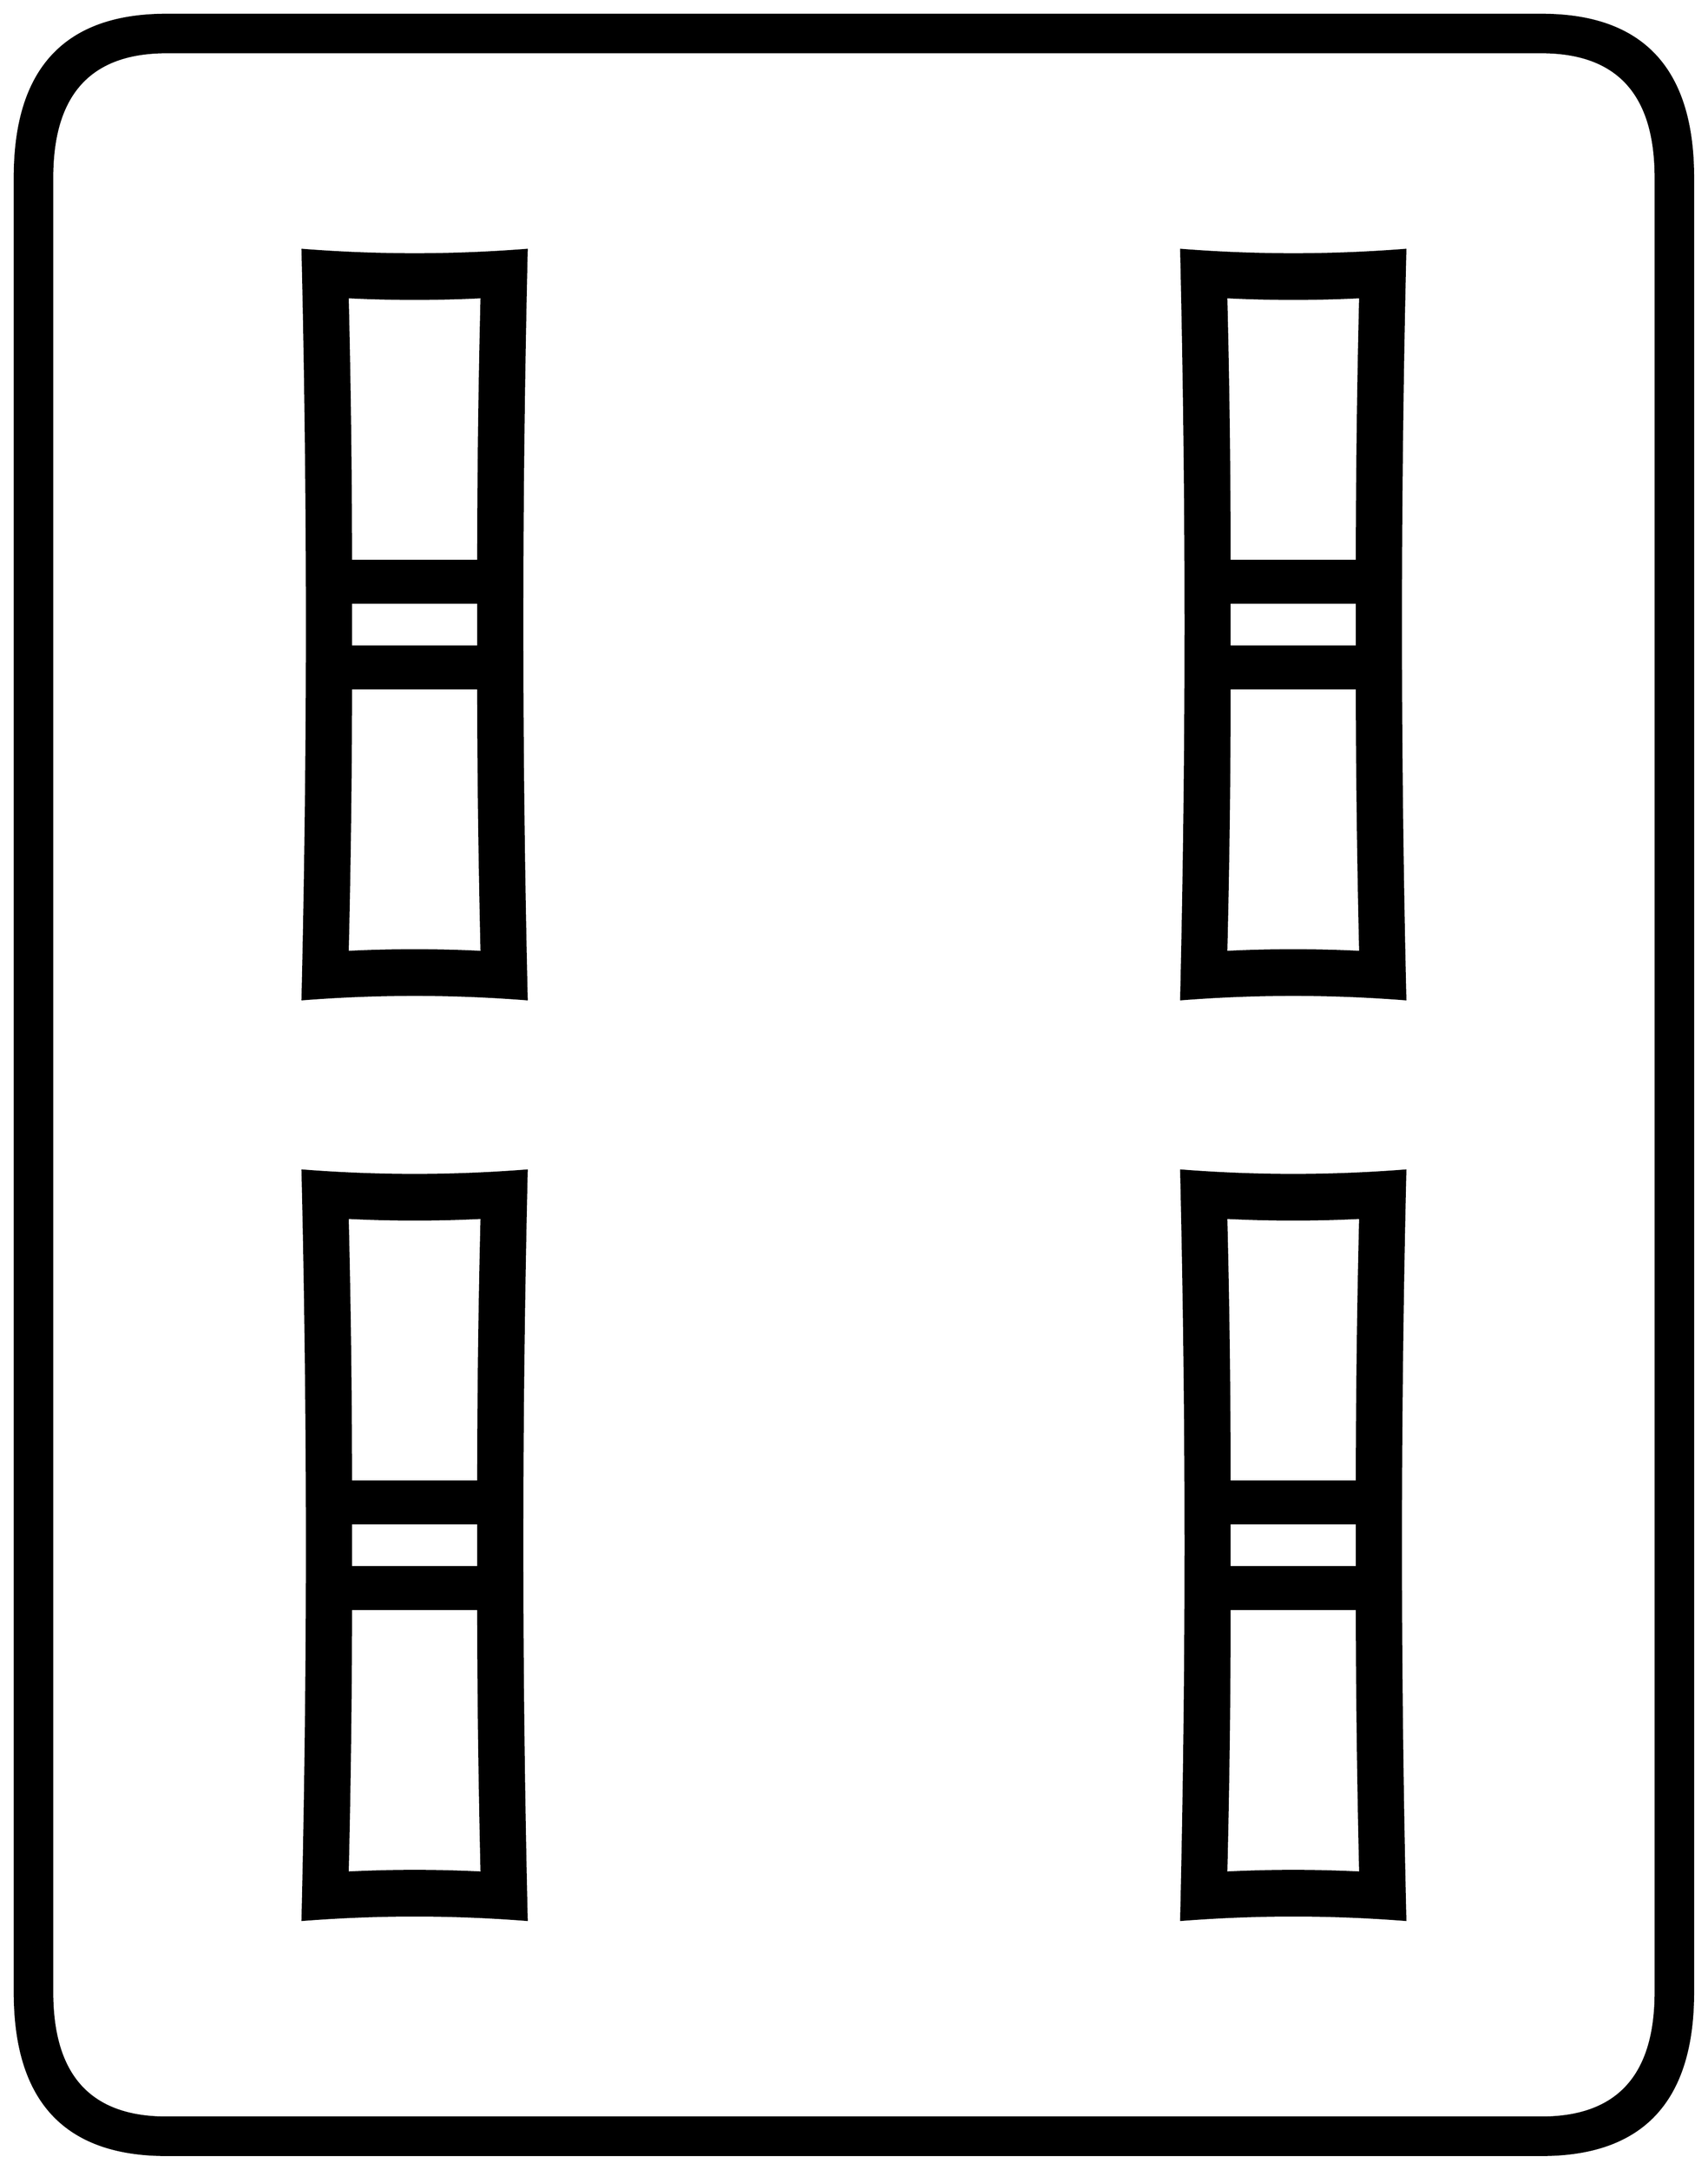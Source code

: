 


\begin{tikzpicture}[y=0.80pt, x=0.80pt, yscale=-1.0, xscale=1.0, inner sep=0pt, outer sep=0pt]
\begin{scope}[shift={(100.0,1706.0)},nonzero rule]
  \path[draw=.,fill=.,line width=1.600pt] (1578.0,244.0) .. controls
    (1578.0,342.667) and (1532.0,392.0) .. (1440.0,392.0) --
    (188.0,392.0) .. controls (96.0,392.0) and (50.0,342.667) ..
    (50.0,244.0) -- (50.0,-1408.0) .. controls (50.0,-1506.667)
    and (96.0,-1556.0) .. (188.0,-1556.0) -- (1440.0,-1556.0) ..
    controls (1532.0,-1556.0) and (1578.0,-1506.667) ..
    (1578.0,-1408.0) -- (1578.0,244.0) -- cycle(1544.0,244.0) --
    (1544.0,-1408.0) .. controls (1544.0,-1484.0) and
    (1509.333,-1522.0) .. (1440.0,-1522.0) -- (188.0,-1522.0) ..
    controls (118.667,-1522.0) and (84.0,-1484.0) ..
    (84.0,-1408.0) -- (84.0,244.0) .. controls (84.0,320.0) and
    (118.667,358.0) .. (188.0,358.0) -- (1440.0,358.0) .. controls
    (1509.333,358.0) and (1544.0,320.0) .. (1544.0,244.0) --
    cycle(1316.0,-660.0) .. controls (1248.0,-665.333) and
    (1180.0,-665.333) .. (1112.0,-660.0) .. controls
    (1117.333,-887.333) and (1117.333,-1114.667) .. (1112.0,-1342.0) ..
    controls (1146.0,-1339.333) and (1180.0,-1338.0) ..
    (1214.0,-1338.0) .. controls (1248.0,-1338.0) and
    (1282.0,-1339.333) .. (1316.0,-1342.0) .. controls
    (1313.333,-1228.667) and (1312.0,-1115.0) .. (1312.0,-1001.0) ..
    controls (1312.0,-887.0) and (1313.333,-773.333) ..
    (1316.0,-660.0) -- cycle(516.0,-660.0) .. controls
    (448.0,-665.333) and (380.0,-665.333) .. (312.0,-660.0) ..
    controls (317.333,-887.333) and (317.333,-1114.667) ..
    (312.0,-1342.0) .. controls (346.0,-1339.333) and
    (380.0,-1338.0) .. (414.0,-1338.0) .. controls
    (448.0,-1338.0) and (482.0,-1339.333) .. (516.0,-1342.0) ..
    controls (513.333,-1228.667) and (512.0,-1115.0) ..
    (512.0,-1001.0) .. controls (512.0,-887.0) and
    (513.333,-773.333) .. (516.0,-660.0) -- cycle(1316.0,178.0) ..
    controls (1248.0,172.667) and (1180.0,172.667) .. (1112.0,178.0)
    .. controls (1117.333,-49.333) and (1117.333,-276.667) ..
    (1112.0,-504.0) .. controls (1146.0,-501.333) and
    (1180.0,-500.0) .. (1214.0,-500.0) .. controls
    (1248.0,-500.0) and (1282.0,-501.333) .. (1316.0,-504.0) ..
    controls (1313.333,-390.667) and (1312.0,-277.0) ..
    (1312.0,-163.0) .. controls (1312.0,-49.0) and (1313.333,64.667)
    .. (1316.0,178.0) -- cycle(516.0,178.0) .. controls
    (448.0,172.667) and (380.0,172.667) .. (312.0,178.0) .. controls
    (317.333,-49.333) and (317.333,-276.667) .. (312.0,-504.0) ..
    controls (346.0,-501.333) and (380.0,-500.0) .. (414.0,-500.0)
    .. controls (448.0,-500.0) and (482.0,-501.333) ..
    (516.0,-504.0) .. controls (513.333,-390.667) and (512.0,-277.0)
    .. (512.0,-163.0) .. controls (512.0,-49.0) and (513.333,64.667)
    .. (516.0,178.0) -- cycle(1275.0,-1299.0) .. controls
    (1234.333,-1297.0) and (1193.667,-1297.0) .. (1153.0,-1299.0) ..
    controls (1155.0,-1216.333) and (1156.0,-1136.333) ..
    (1156.0,-1059.0) -- (1272.0,-1059.0) .. controls
    (1272.0,-1136.333) and (1273.0,-1216.333) .. (1275.0,-1299.0) --
    cycle(1272.0,-981.0) -- (1272.0,-1021.0) -- (1156.0,-1021.0)
    -- (1156.0,-981.0) -- (1272.0,-981.0) --
    cycle(1275.0,-703.0) .. controls (1273.0,-790.333) and
    (1272.0,-870.333) .. (1272.0,-943.0) -- (1156.0,-943.0) ..
    controls (1156.0,-867.0) and (1155.0,-787.0) ..
    (1153.0,-703.0) .. controls (1193.667,-705.0) and
    (1234.333,-705.0) .. (1275.0,-703.0) -- cycle(475.0,-1299.0)
    .. controls (434.333,-1297.0) and (393.667,-1297.0) ..
    (353.0,-1299.0) .. controls (355.0,-1216.333) and
    (356.0,-1136.333) .. (356.0,-1059.0) -- (472.0,-1059.0) ..
    controls (472.0,-1136.333) and (473.0,-1216.333) ..
    (475.0,-1299.0) -- cycle(1275.0,-461.0) .. controls
    (1234.333,-459.0) and (1193.667,-459.0) .. (1153.0,-461.0) ..
    controls (1155.0,-378.333) and (1156.0,-298.333) ..
    (1156.0,-221.0) -- (1272.0,-221.0) .. controls
    (1272.0,-298.333) and (1273.0,-378.333) .. (1275.0,-461.0) --
    cycle(472.0,-981.0) -- (472.0,-1021.0) -- (356.0,-1021.0) --
    (356.0,-981.0) -- (472.0,-981.0) -- cycle(1272.0,-143.0) --
    (1272.0,-183.0) -- (1156.0,-183.0) -- (1156.0,-143.0) --
    (1272.0,-143.0) -- cycle(475.0,-703.0) .. controls
    (473.0,-790.333) and (472.0,-870.333) .. (472.0,-943.0) --
    (356.0,-943.0) .. controls (356.0,-867.0) and (355.0,-787.0)
    .. (353.0,-703.0) .. controls (393.667,-705.0) and
    (434.333,-705.0) .. (475.0,-703.0) -- cycle(1275.0,135.0) ..
    controls (1273.0,47.667) and (1272.0,-32.333) .. (1272.0,-105.0)
    -- (1156.0,-105.0) .. controls (1156.0,-29.0) and
    (1155.0,51.0) .. (1153.0,135.0) .. controls (1193.667,133.0)
    and (1234.333,133.0) .. (1275.0,135.0) -- cycle(475.0,-461.0)
    .. controls (434.333,-459.0) and (393.667,-459.0) ..
    (353.0,-461.0) .. controls (355.0,-378.333) and (356.0,-298.333)
    .. (356.0,-221.0) -- (472.0,-221.0) .. controls
    (472.0,-298.333) and (473.0,-378.333) .. (475.0,-461.0) --
    cycle(472.0,-143.0) -- (472.0,-183.0) -- (356.0,-183.0) --
    (356.0,-143.0) -- (472.0,-143.0) -- cycle(475.0,135.0) ..
    controls (473.0,47.667) and (472.0,-32.333) .. (472.0,-105.0) --
    (356.0,-105.0) .. controls (356.0,-29.0) and (355.0,51.0) ..
    (353.0,135.0) .. controls (393.667,133.0) and (434.333,133.0) ..
    (475.0,135.0) -- cycle;
\end{scope}

\end{tikzpicture}


